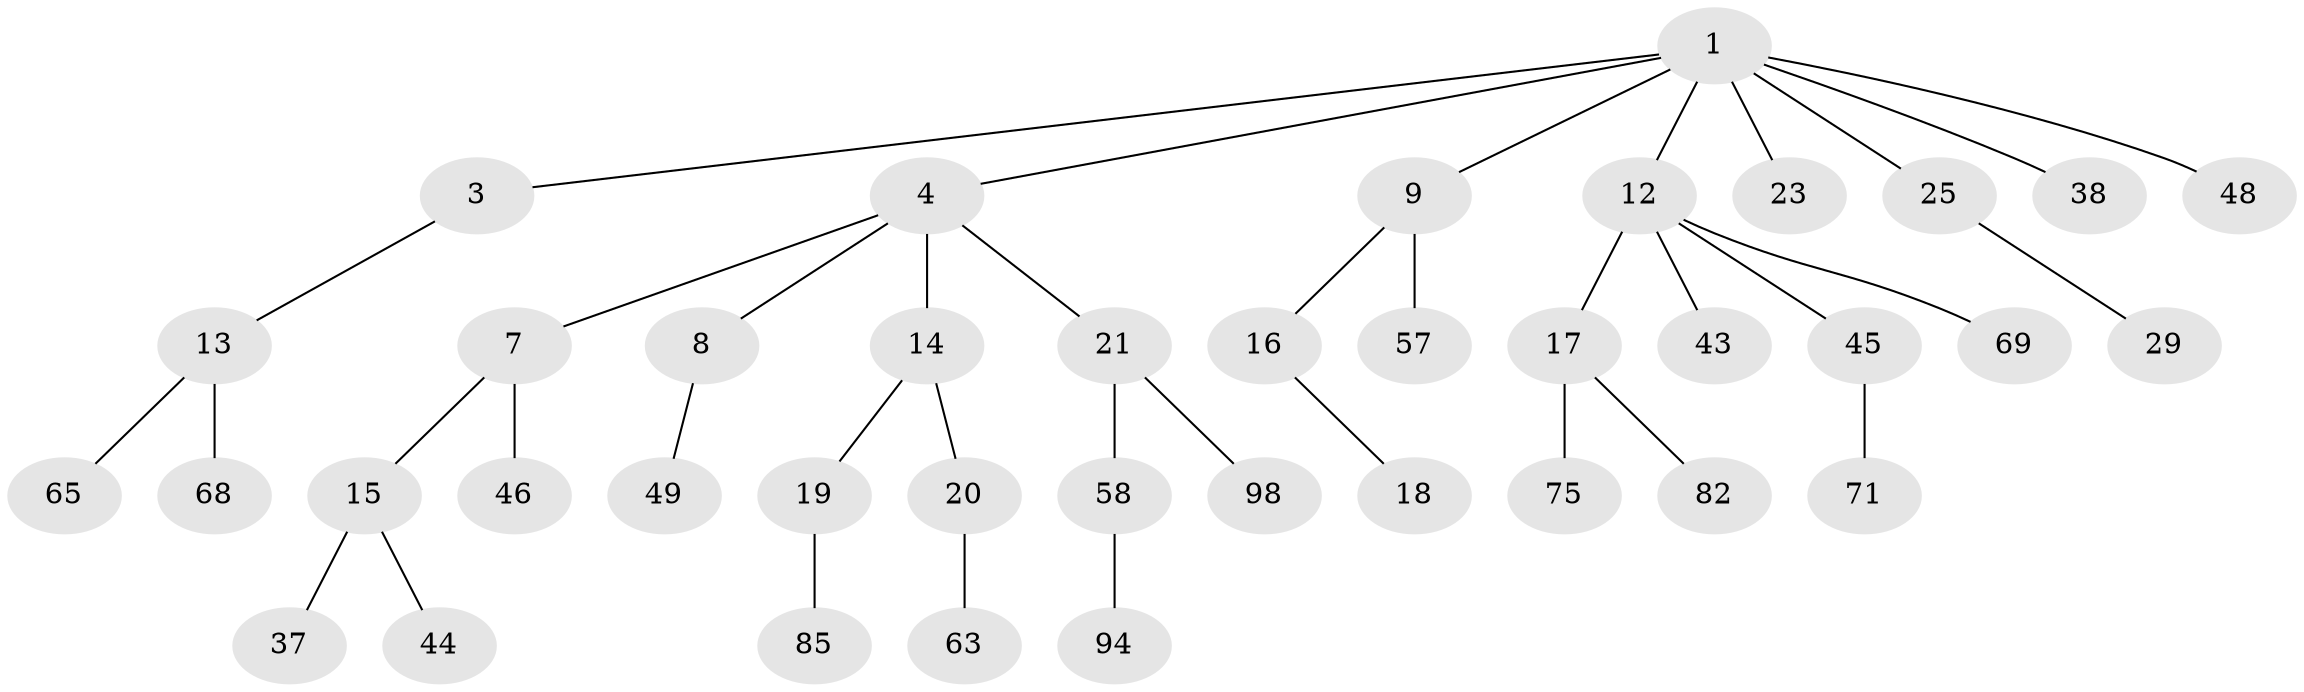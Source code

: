 // original degree distribution, {6: 0.02040816326530612, 4: 0.04081632653061224, 2: 0.2857142857142857, 1: 0.45918367346938777, 3: 0.15306122448979592, 5: 0.04081632653061224}
// Generated by graph-tools (version 1.1) at 2025/19/03/04/25 18:19:09]
// undirected, 39 vertices, 38 edges
graph export_dot {
graph [start="1"]
  node [color=gray90,style=filled];
  1 [super="+2"];
  3 [super="+10"];
  4 [super="+11+6+5+78"];
  7;
  8 [super="+73"];
  9 [super="+35+39"];
  12 [super="+79+40+22"];
  13 [super="+67+88+27"];
  14 [super="+33"];
  15 [super="+30+31"];
  16 [super="+32"];
  17 [super="+70+62"];
  18;
  19 [super="+53+36"];
  20;
  21 [super="+34"];
  23 [super="+84+47"];
  25 [super="+83+26"];
  29;
  37 [super="+51"];
  38 [super="+55"];
  43;
  44 [super="+59+52+72"];
  45 [super="+54"];
  46;
  48 [super="+61"];
  49 [super="+60"];
  57;
  58;
  63;
  65 [super="+91+96"];
  68;
  69;
  71;
  75;
  82;
  85;
  94;
  98;
  1 -- 4;
  1 -- 9;
  1 -- 23;
  1 -- 38;
  1 -- 48;
  1 -- 3;
  1 -- 12;
  1 -- 25;
  3 -- 13;
  4 -- 7;
  4 -- 21;
  4 -- 14;
  4 -- 8;
  7 -- 15;
  7 -- 46;
  8 -- 49;
  9 -- 16;
  9 -- 57;
  12 -- 17;
  12 -- 69;
  12 -- 45;
  12 -- 43;
  13 -- 65;
  13 -- 68;
  14 -- 19;
  14 -- 20;
  15 -- 37;
  15 -- 44;
  16 -- 18;
  17 -- 82;
  17 -- 75;
  19 -- 85;
  20 -- 63;
  21 -- 98;
  21 -- 58;
  25 -- 29;
  45 -- 71;
  58 -- 94;
}
